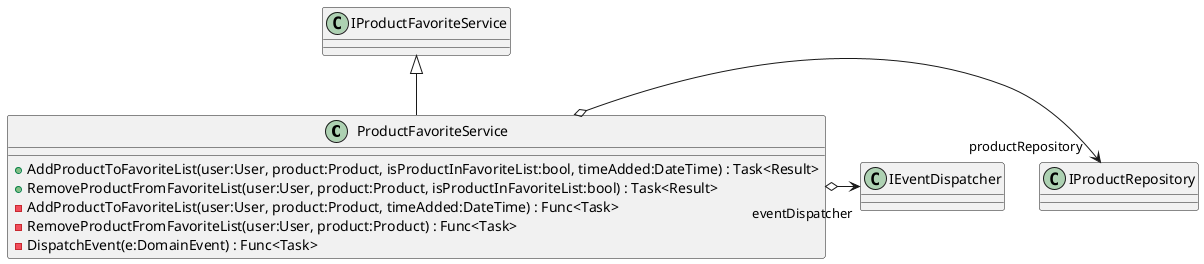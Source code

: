 @startuml
class ProductFavoriteService {
    + AddProductToFavoriteList(user:User, product:Product, isProductInFavoriteList:bool, timeAdded:DateTime) : Task<Result>
    + RemoveProductFromFavoriteList(user:User, product:Product, isProductInFavoriteList:bool) : Task<Result>
    - AddProductToFavoriteList(user:User, product:Product, timeAdded:DateTime) : Func<Task>
    - RemoveProductFromFavoriteList(user:User, product:Product) : Func<Task>
    - DispatchEvent(e:DomainEvent) : Func<Task>
}
IProductFavoriteService <|-- ProductFavoriteService
ProductFavoriteService o-> "productRepository" IProductRepository
ProductFavoriteService o-> "eventDispatcher" IEventDispatcher
@enduml
